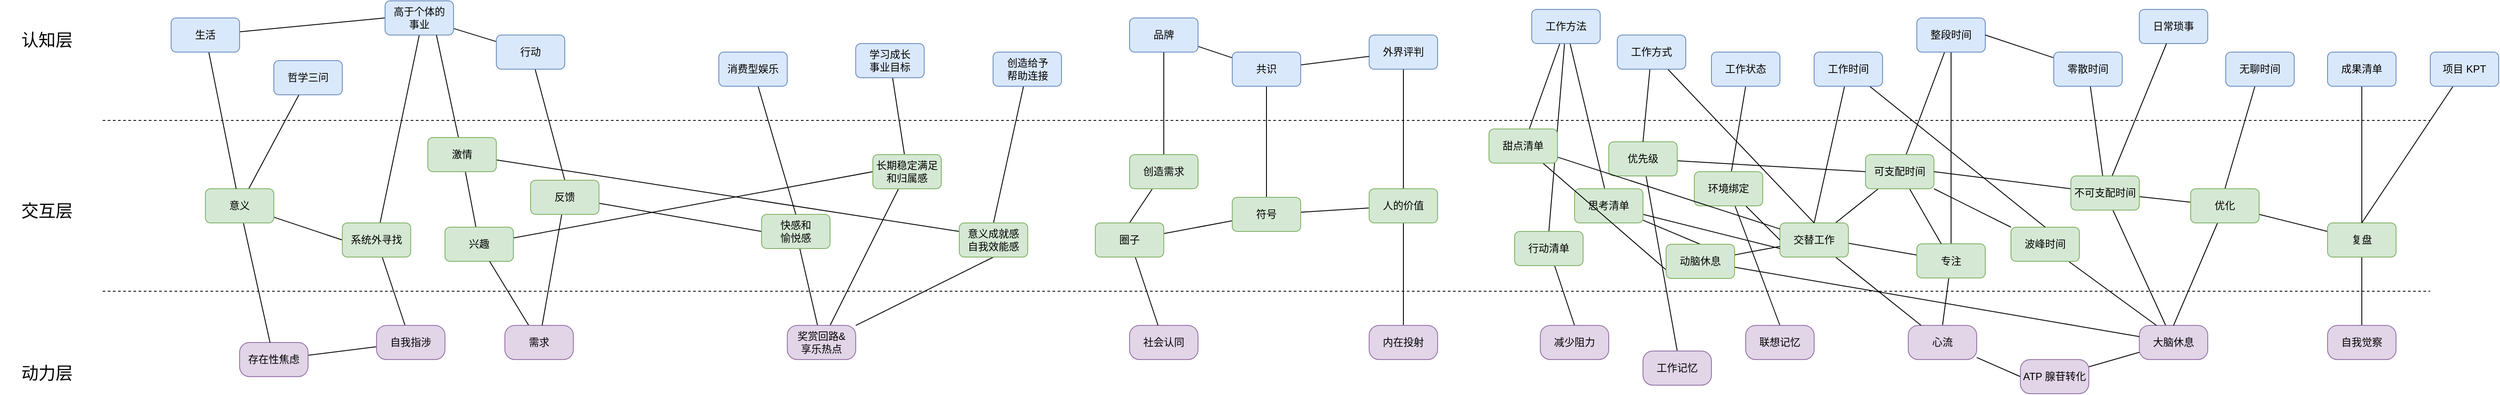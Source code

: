 <mxfile version="24.6.4" type="github">
  <diagram name="第 1 页" id="4-y-vIeG8P-sDKISA_m4">
    <mxGraphModel dx="1323" dy="843" grid="1" gridSize="10" guides="1" tooltips="1" connect="1" arrows="1" fold="1" page="1" pageScale="1" pageWidth="827" pageHeight="1169" math="0" shadow="0">
      <root>
        <mxCell id="0" />
        <mxCell id="1" parent="0" />
        <mxCell id="l1id5_d6CqMrEGTcTIfL-1" value="" style="endArrow=none;dashed=1;html=1;rounded=0;" edge="1" parent="1">
          <mxGeometry width="50" height="50" relative="1" as="geometry">
            <mxPoint x="160" y="440" as="sourcePoint" />
            <mxPoint x="2880" y="440" as="targetPoint" />
          </mxGeometry>
        </mxCell>
        <mxCell id="l1id5_d6CqMrEGTcTIfL-2" value="" style="endArrow=none;dashed=1;html=1;rounded=0;" edge="1" parent="1">
          <mxGeometry width="50" height="50" relative="1" as="geometry">
            <mxPoint x="160" y="640" as="sourcePoint" />
            <mxPoint x="2880" y="640" as="targetPoint" />
          </mxGeometry>
        </mxCell>
        <mxCell id="l1id5_d6CqMrEGTcTIfL-3" value="认知层" style="text;html=1;strokeColor=none;fillColor=none;align=center;verticalAlign=middle;whiteSpace=wrap;rounded=0;fontSize=20;" vertex="1" parent="1">
          <mxGeometry x="40" y="330" width="110" height="30" as="geometry" />
        </mxCell>
        <mxCell id="l1id5_d6CqMrEGTcTIfL-4" value="交互层" style="text;html=1;strokeColor=none;fillColor=none;align=center;verticalAlign=middle;whiteSpace=wrap;rounded=0;fontSize=20;" vertex="1" parent="1">
          <mxGeometry x="40" y="530" width="110" height="30" as="geometry" />
        </mxCell>
        <mxCell id="l1id5_d6CqMrEGTcTIfL-5" value="动力层" style="text;html=1;strokeColor=none;fillColor=none;align=center;verticalAlign=middle;whiteSpace=wrap;rounded=0;fontSize=20;" vertex="1" parent="1">
          <mxGeometry x="40" y="720" width="110" height="30" as="geometry" />
        </mxCell>
        <mxCell id="l1id5_d6CqMrEGTcTIfL-76" style="edgeStyle=none;shape=connector;rounded=0;orthogonalLoop=1;jettySize=auto;html=1;strokeColor=default;align=center;verticalAlign=middle;fontFamily=Helvetica;fontSize=11;fontColor=default;labelBackgroundColor=default;endArrow=none;endFill=0;" edge="1" parent="1" source="l1id5_d6CqMrEGTcTIfL-40" target="l1id5_d6CqMrEGTcTIfL-75">
          <mxGeometry relative="1" as="geometry" />
        </mxCell>
        <mxCell id="l1id5_d6CqMrEGTcTIfL-40" value="存在性焦虑" style="rounded=1;whiteSpace=wrap;html=1;fillColor=#e1d5e7;strokeColor=#9673a6;arcSize=29;" vertex="1" parent="1">
          <mxGeometry x="320" y="700" width="80" height="40" as="geometry" />
        </mxCell>
        <mxCell id="l1id5_d6CqMrEGTcTIfL-70" style="rounded=0;orthogonalLoop=1;jettySize=auto;html=1;endArrow=none;endFill=0;" edge="1" parent="1" source="l1id5_d6CqMrEGTcTIfL-43" target="l1id5_d6CqMrEGTcTIfL-40">
          <mxGeometry relative="1" as="geometry" />
        </mxCell>
        <mxCell id="l1id5_d6CqMrEGTcTIfL-71" style="edgeStyle=none;shape=connector;rounded=0;orthogonalLoop=1;jettySize=auto;html=1;strokeColor=default;align=center;verticalAlign=middle;fontFamily=Helvetica;fontSize=11;fontColor=default;labelBackgroundColor=default;endArrow=none;endFill=0;" edge="1" parent="1" source="l1id5_d6CqMrEGTcTIfL-43" target="l1id5_d6CqMrEGTcTIfL-69">
          <mxGeometry relative="1" as="geometry" />
        </mxCell>
        <mxCell id="l1id5_d6CqMrEGTcTIfL-77" style="edgeStyle=none;shape=connector;rounded=0;orthogonalLoop=1;jettySize=auto;html=1;entryX=0;entryY=0.5;entryDx=0;entryDy=0;strokeColor=default;align=center;verticalAlign=middle;fontFamily=Helvetica;fontSize=11;fontColor=default;labelBackgroundColor=default;endArrow=none;endFill=0;" edge="1" parent="1" source="l1id5_d6CqMrEGTcTIfL-43" target="l1id5_d6CqMrEGTcTIfL-46">
          <mxGeometry relative="1" as="geometry" />
        </mxCell>
        <mxCell id="l1id5_d6CqMrEGTcTIfL-43" value="意义" style="rounded=1;whiteSpace=wrap;html=1;fillColor=#d5e8d4;strokeColor=#82b366;" vertex="1" parent="1">
          <mxGeometry x="280" y="520" width="80" height="40" as="geometry" />
        </mxCell>
        <mxCell id="l1id5_d6CqMrEGTcTIfL-79" style="edgeStyle=none;shape=connector;rounded=0;orthogonalLoop=1;jettySize=auto;html=1;entryX=0.5;entryY=1;entryDx=0;entryDy=0;strokeColor=default;align=center;verticalAlign=middle;fontFamily=Helvetica;fontSize=11;fontColor=default;labelBackgroundColor=default;endArrow=none;endFill=0;" edge="1" parent="1" source="l1id5_d6CqMrEGTcTIfL-46" target="l1id5_d6CqMrEGTcTIfL-78">
          <mxGeometry relative="1" as="geometry" />
        </mxCell>
        <mxCell id="l1id5_d6CqMrEGTcTIfL-81" style="edgeStyle=none;shape=connector;rounded=0;orthogonalLoop=1;jettySize=auto;html=1;strokeColor=default;align=center;verticalAlign=middle;fontFamily=Helvetica;fontSize=11;fontColor=default;labelBackgroundColor=default;endArrow=none;endFill=0;" edge="1" parent="1" source="l1id5_d6CqMrEGTcTIfL-46" target="l1id5_d6CqMrEGTcTIfL-75">
          <mxGeometry relative="1" as="geometry" />
        </mxCell>
        <mxCell id="l1id5_d6CqMrEGTcTIfL-46" value="系统外寻找" style="rounded=1;whiteSpace=wrap;html=1;fillColor=#d5e8d4;strokeColor=#82b366;" vertex="1" parent="1">
          <mxGeometry x="440" y="560" width="80" height="40" as="geometry" />
        </mxCell>
        <mxCell id="l1id5_d6CqMrEGTcTIfL-69" value="哲学三问" style="rounded=1;whiteSpace=wrap;html=1;fillColor=#dae8fc;strokeColor=#6c8ebf;" vertex="1" parent="1">
          <mxGeometry x="360" y="370" width="80" height="40" as="geometry" />
        </mxCell>
        <mxCell id="l1id5_d6CqMrEGTcTIfL-74" style="edgeStyle=none;shape=connector;rounded=0;orthogonalLoop=1;jettySize=auto;html=1;strokeColor=default;align=center;verticalAlign=middle;fontFamily=Helvetica;fontSize=11;fontColor=default;labelBackgroundColor=default;endArrow=none;endFill=0;" edge="1" parent="1" source="l1id5_d6CqMrEGTcTIfL-73" target="l1id5_d6CqMrEGTcTIfL-43">
          <mxGeometry relative="1" as="geometry" />
        </mxCell>
        <mxCell id="l1id5_d6CqMrEGTcTIfL-80" style="edgeStyle=none;shape=connector;rounded=0;orthogonalLoop=1;jettySize=auto;html=1;entryX=0;entryY=0.5;entryDx=0;entryDy=0;strokeColor=default;align=center;verticalAlign=middle;fontFamily=Helvetica;fontSize=11;fontColor=default;labelBackgroundColor=default;endArrow=none;endFill=0;" edge="1" parent="1" source="l1id5_d6CqMrEGTcTIfL-73" target="l1id5_d6CqMrEGTcTIfL-78">
          <mxGeometry relative="1" as="geometry" />
        </mxCell>
        <mxCell id="l1id5_d6CqMrEGTcTIfL-73" value="生活" style="rounded=1;whiteSpace=wrap;html=1;fillColor=#dae8fc;strokeColor=#6c8ebf;" vertex="1" parent="1">
          <mxGeometry x="240" y="320" width="80" height="40" as="geometry" />
        </mxCell>
        <mxCell id="l1id5_d6CqMrEGTcTIfL-75" value="自我指涉" style="rounded=1;whiteSpace=wrap;html=1;fillColor=#e1d5e7;strokeColor=#9673a6;arcSize=29;" vertex="1" parent="1">
          <mxGeometry x="480" y="680" width="80" height="40" as="geometry" />
        </mxCell>
        <mxCell id="l1id5_d6CqMrEGTcTIfL-83" style="edgeStyle=none;shape=connector;rounded=0;orthogonalLoop=1;jettySize=auto;html=1;strokeColor=default;align=center;verticalAlign=middle;fontFamily=Helvetica;fontSize=11;fontColor=default;labelBackgroundColor=default;endArrow=none;endFill=0;" edge="1" parent="1" source="l1id5_d6CqMrEGTcTIfL-78" target="l1id5_d6CqMrEGTcTIfL-82">
          <mxGeometry relative="1" as="geometry" />
        </mxCell>
        <mxCell id="l1id5_d6CqMrEGTcTIfL-78" value="高于个体的&lt;br&gt;事业" style="rounded=1;whiteSpace=wrap;html=1;fillColor=#dae8fc;strokeColor=#6c8ebf;" vertex="1" parent="1">
          <mxGeometry x="490" y="300" width="80" height="40" as="geometry" />
        </mxCell>
        <mxCell id="l1id5_d6CqMrEGTcTIfL-96" style="edgeStyle=none;shape=connector;rounded=0;orthogonalLoop=1;jettySize=auto;html=1;entryX=0.5;entryY=0;entryDx=0;entryDy=0;strokeColor=default;align=center;verticalAlign=middle;fontFamily=Helvetica;fontSize=11;fontColor=default;labelBackgroundColor=default;endArrow=none;endFill=0;" edge="1" parent="1" source="l1id5_d6CqMrEGTcTIfL-82" target="l1id5_d6CqMrEGTcTIfL-94">
          <mxGeometry relative="1" as="geometry" />
        </mxCell>
        <mxCell id="l1id5_d6CqMrEGTcTIfL-82" value="行动" style="rounded=1;whiteSpace=wrap;html=1;fillColor=#dae8fc;strokeColor=#6c8ebf;" vertex="1" parent="1">
          <mxGeometry x="620" y="340" width="80" height="40" as="geometry" />
        </mxCell>
        <mxCell id="l1id5_d6CqMrEGTcTIfL-92" style="edgeStyle=none;shape=connector;rounded=0;orthogonalLoop=1;jettySize=auto;html=1;strokeColor=default;align=center;verticalAlign=middle;fontFamily=Helvetica;fontSize=11;fontColor=default;labelBackgroundColor=default;endArrow=none;endFill=0;" edge="1" parent="1" source="l1id5_d6CqMrEGTcTIfL-86" target="l1id5_d6CqMrEGTcTIfL-91">
          <mxGeometry relative="1" as="geometry" />
        </mxCell>
        <mxCell id="l1id5_d6CqMrEGTcTIfL-115" style="edgeStyle=none;shape=connector;rounded=0;orthogonalLoop=1;jettySize=auto;html=1;entryX=0;entryY=0.5;entryDx=0;entryDy=0;strokeColor=default;align=center;verticalAlign=middle;fontFamily=Helvetica;fontSize=11;fontColor=default;labelBackgroundColor=default;endArrow=none;endFill=0;" edge="1" parent="1" source="l1id5_d6CqMrEGTcTIfL-86" target="l1id5_d6CqMrEGTcTIfL-104">
          <mxGeometry relative="1" as="geometry" />
        </mxCell>
        <mxCell id="l1id5_d6CqMrEGTcTIfL-86" value="兴趣" style="rounded=1;whiteSpace=wrap;html=1;fillColor=#d5e8d4;strokeColor=#82b366;" vertex="1" parent="1">
          <mxGeometry x="560" y="565" width="80" height="40" as="geometry" />
        </mxCell>
        <mxCell id="l1id5_d6CqMrEGTcTIfL-89" style="edgeStyle=none;shape=connector;rounded=0;orthogonalLoop=1;jettySize=auto;html=1;strokeColor=default;align=center;verticalAlign=middle;fontFamily=Helvetica;fontSize=11;fontColor=default;labelBackgroundColor=default;endArrow=none;endFill=0;" edge="1" parent="1" source="l1id5_d6CqMrEGTcTIfL-87" target="l1id5_d6CqMrEGTcTIfL-86">
          <mxGeometry relative="1" as="geometry" />
        </mxCell>
        <mxCell id="l1id5_d6CqMrEGTcTIfL-87" value="需求" style="rounded=1;whiteSpace=wrap;html=1;fillColor=#e1d5e7;strokeColor=#9673a6;arcSize=29;" vertex="1" parent="1">
          <mxGeometry x="630" y="680" width="80" height="40" as="geometry" />
        </mxCell>
        <mxCell id="l1id5_d6CqMrEGTcTIfL-93" style="edgeStyle=none;shape=connector;rounded=0;orthogonalLoop=1;jettySize=auto;html=1;entryX=0.75;entryY=1;entryDx=0;entryDy=0;strokeColor=default;align=center;verticalAlign=middle;fontFamily=Helvetica;fontSize=11;fontColor=default;labelBackgroundColor=default;endArrow=none;endFill=0;" edge="1" parent="1" source="l1id5_d6CqMrEGTcTIfL-91" target="l1id5_d6CqMrEGTcTIfL-78">
          <mxGeometry relative="1" as="geometry" />
        </mxCell>
        <mxCell id="l1id5_d6CqMrEGTcTIfL-116" style="edgeStyle=none;shape=connector;rounded=0;orthogonalLoop=1;jettySize=auto;html=1;entryX=0;entryY=0.25;entryDx=0;entryDy=0;strokeColor=default;align=center;verticalAlign=middle;fontFamily=Helvetica;fontSize=11;fontColor=default;labelBackgroundColor=default;endArrow=none;endFill=0;" edge="1" parent="1" source="l1id5_d6CqMrEGTcTIfL-91" target="l1id5_d6CqMrEGTcTIfL-109">
          <mxGeometry relative="1" as="geometry" />
        </mxCell>
        <mxCell id="l1id5_d6CqMrEGTcTIfL-91" value="激情" style="rounded=1;whiteSpace=wrap;html=1;fillColor=#d5e8d4;strokeColor=#82b366;" vertex="1" parent="1">
          <mxGeometry x="540" y="460" width="80" height="40" as="geometry" />
        </mxCell>
        <mxCell id="l1id5_d6CqMrEGTcTIfL-97" style="edgeStyle=none;shape=connector;rounded=0;orthogonalLoop=1;jettySize=auto;html=1;strokeColor=default;align=center;verticalAlign=middle;fontFamily=Helvetica;fontSize=11;fontColor=default;labelBackgroundColor=default;endArrow=none;endFill=0;" edge="1" parent="1" source="l1id5_d6CqMrEGTcTIfL-94" target="l1id5_d6CqMrEGTcTIfL-87">
          <mxGeometry relative="1" as="geometry" />
        </mxCell>
        <mxCell id="l1id5_d6CqMrEGTcTIfL-114" style="edgeStyle=none;shape=connector;rounded=0;orthogonalLoop=1;jettySize=auto;html=1;entryX=0;entryY=0.5;entryDx=0;entryDy=0;strokeColor=default;align=center;verticalAlign=middle;fontFamily=Helvetica;fontSize=11;fontColor=default;labelBackgroundColor=default;endArrow=none;endFill=0;" edge="1" parent="1" source="l1id5_d6CqMrEGTcTIfL-94" target="l1id5_d6CqMrEGTcTIfL-98">
          <mxGeometry relative="1" as="geometry" />
        </mxCell>
        <mxCell id="l1id5_d6CqMrEGTcTIfL-94" value="反馈" style="rounded=1;whiteSpace=wrap;html=1;fillColor=#d5e8d4;strokeColor=#82b366;" vertex="1" parent="1">
          <mxGeometry x="660" y="510" width="80" height="40" as="geometry" />
        </mxCell>
        <mxCell id="l1id5_d6CqMrEGTcTIfL-102" style="edgeStyle=none;shape=connector;rounded=0;orthogonalLoop=1;jettySize=auto;html=1;strokeColor=default;align=center;verticalAlign=middle;fontFamily=Helvetica;fontSize=11;fontColor=default;labelBackgroundColor=default;endArrow=none;endFill=0;" edge="1" parent="1" source="l1id5_d6CqMrEGTcTIfL-98" target="l1id5_d6CqMrEGTcTIfL-99">
          <mxGeometry relative="1" as="geometry" />
        </mxCell>
        <mxCell id="l1id5_d6CqMrEGTcTIfL-98" value="快感和&lt;br&gt;愉悦感" style="rounded=1;whiteSpace=wrap;html=1;fillColor=#d5e8d4;strokeColor=#82b366;" vertex="1" parent="1">
          <mxGeometry x="930" y="550" width="80" height="40" as="geometry" />
        </mxCell>
        <mxCell id="l1id5_d6CqMrEGTcTIfL-106" style="edgeStyle=none;shape=connector;rounded=0;orthogonalLoop=1;jettySize=auto;html=1;strokeColor=default;align=center;verticalAlign=middle;fontFamily=Helvetica;fontSize=11;fontColor=default;labelBackgroundColor=default;endArrow=none;endFill=0;" edge="1" parent="1" source="l1id5_d6CqMrEGTcTIfL-99" target="l1id5_d6CqMrEGTcTIfL-104">
          <mxGeometry relative="1" as="geometry" />
        </mxCell>
        <mxCell id="l1id5_d6CqMrEGTcTIfL-111" style="edgeStyle=none;shape=connector;rounded=0;orthogonalLoop=1;jettySize=auto;html=1;entryX=0.5;entryY=1;entryDx=0;entryDy=0;strokeColor=default;align=center;verticalAlign=middle;fontFamily=Helvetica;fontSize=11;fontColor=default;labelBackgroundColor=default;endArrow=none;endFill=0;" edge="1" parent="1" source="l1id5_d6CqMrEGTcTIfL-99" target="l1id5_d6CqMrEGTcTIfL-109">
          <mxGeometry relative="1" as="geometry" />
        </mxCell>
        <mxCell id="l1id5_d6CqMrEGTcTIfL-99" value="奖赏回路&amp;amp;&lt;br&gt;享乐热点" style="rounded=1;whiteSpace=wrap;html=1;fillColor=#e1d5e7;strokeColor=#9673a6;arcSize=29;" vertex="1" parent="1">
          <mxGeometry x="960" y="680" width="80" height="40" as="geometry" />
        </mxCell>
        <mxCell id="l1id5_d6CqMrEGTcTIfL-101" style="edgeStyle=none;shape=connector;rounded=0;orthogonalLoop=1;jettySize=auto;html=1;entryX=0.5;entryY=0;entryDx=0;entryDy=0;strokeColor=default;align=center;verticalAlign=middle;fontFamily=Helvetica;fontSize=11;fontColor=default;labelBackgroundColor=default;endArrow=none;endFill=0;" edge="1" parent="1" source="l1id5_d6CqMrEGTcTIfL-100" target="l1id5_d6CqMrEGTcTIfL-98">
          <mxGeometry relative="1" as="geometry" />
        </mxCell>
        <mxCell id="l1id5_d6CqMrEGTcTIfL-100" value="消费型娱乐" style="rounded=1;whiteSpace=wrap;html=1;fillColor=#dae8fc;strokeColor=#6c8ebf;" vertex="1" parent="1">
          <mxGeometry x="880" y="360" width="80" height="40" as="geometry" />
        </mxCell>
        <mxCell id="l1id5_d6CqMrEGTcTIfL-105" style="edgeStyle=none;shape=connector;rounded=0;orthogonalLoop=1;jettySize=auto;html=1;strokeColor=default;align=center;verticalAlign=middle;fontFamily=Helvetica;fontSize=11;fontColor=default;labelBackgroundColor=default;endArrow=none;endFill=0;" edge="1" parent="1" source="l1id5_d6CqMrEGTcTIfL-103" target="l1id5_d6CqMrEGTcTIfL-104">
          <mxGeometry relative="1" as="geometry" />
        </mxCell>
        <mxCell id="l1id5_d6CqMrEGTcTIfL-103" value="学习成长&lt;br&gt;事业目标" style="rounded=1;whiteSpace=wrap;html=1;fillColor=#dae8fc;strokeColor=#6c8ebf;" vertex="1" parent="1">
          <mxGeometry x="1040" y="350" width="80" height="40" as="geometry" />
        </mxCell>
        <mxCell id="l1id5_d6CqMrEGTcTIfL-104" value="长期稳定满足和归属感" style="rounded=1;whiteSpace=wrap;html=1;fillColor=#d5e8d4;strokeColor=#82b366;" vertex="1" parent="1">
          <mxGeometry x="1060" y="480" width="80" height="40" as="geometry" />
        </mxCell>
        <mxCell id="l1id5_d6CqMrEGTcTIfL-110" style="edgeStyle=none;shape=connector;rounded=0;orthogonalLoop=1;jettySize=auto;html=1;entryX=0.5;entryY=0;entryDx=0;entryDy=0;strokeColor=default;align=center;verticalAlign=middle;fontFamily=Helvetica;fontSize=11;fontColor=default;labelBackgroundColor=default;endArrow=none;endFill=0;" edge="1" parent="1" source="l1id5_d6CqMrEGTcTIfL-107" target="l1id5_d6CqMrEGTcTIfL-109">
          <mxGeometry relative="1" as="geometry" />
        </mxCell>
        <mxCell id="l1id5_d6CqMrEGTcTIfL-107" value="创造给予&lt;br&gt;帮助连接" style="rounded=1;whiteSpace=wrap;html=1;fillColor=#dae8fc;strokeColor=#6c8ebf;" vertex="1" parent="1">
          <mxGeometry x="1200.5" y="360" width="80" height="40" as="geometry" />
        </mxCell>
        <mxCell id="l1id5_d6CqMrEGTcTIfL-120" style="edgeStyle=none;shape=connector;rounded=0;orthogonalLoop=1;jettySize=auto;html=1;strokeColor=default;align=center;verticalAlign=middle;fontFamily=Helvetica;fontSize=11;fontColor=default;labelBackgroundColor=default;endArrow=none;endFill=0;" edge="1" parent="1" source="l1id5_d6CqMrEGTcTIfL-108" target="l1id5_d6CqMrEGTcTIfL-119">
          <mxGeometry relative="1" as="geometry" />
        </mxCell>
        <mxCell id="l1id5_d6CqMrEGTcTIfL-128" style="edgeStyle=none;shape=connector;rounded=0;orthogonalLoop=1;jettySize=auto;html=1;strokeColor=default;align=center;verticalAlign=middle;fontFamily=Helvetica;fontSize=11;fontColor=default;labelBackgroundColor=default;endArrow=none;endFill=0;" edge="1" parent="1" source="l1id5_d6CqMrEGTcTIfL-108" target="l1id5_d6CqMrEGTcTIfL-118">
          <mxGeometry relative="1" as="geometry" />
        </mxCell>
        <mxCell id="l1id5_d6CqMrEGTcTIfL-108" value="品牌" style="rounded=1;whiteSpace=wrap;html=1;fillColor=#dae8fc;strokeColor=#6c8ebf;" vertex="1" parent="1">
          <mxGeometry x="1360" y="320" width="80" height="40" as="geometry" />
        </mxCell>
        <mxCell id="l1id5_d6CqMrEGTcTIfL-109" value="意义成就感&lt;br&gt;自我效能感" style="rounded=1;whiteSpace=wrap;html=1;fillColor=#d5e8d4;strokeColor=#82b366;" vertex="1" parent="1">
          <mxGeometry x="1161" y="560" width="80" height="40" as="geometry" />
        </mxCell>
        <mxCell id="l1id5_d6CqMrEGTcTIfL-132" style="edgeStyle=none;shape=connector;rounded=0;orthogonalLoop=1;jettySize=auto;html=1;strokeColor=default;align=center;verticalAlign=middle;fontFamily=Helvetica;fontSize=11;fontColor=default;labelBackgroundColor=default;endArrow=none;endFill=0;" edge="1" parent="1" source="l1id5_d6CqMrEGTcTIfL-117" target="l1id5_d6CqMrEGTcTIfL-130">
          <mxGeometry relative="1" as="geometry" />
        </mxCell>
        <mxCell id="l1id5_d6CqMrEGTcTIfL-117" value="外界评判" style="rounded=1;whiteSpace=wrap;html=1;fillColor=#dae8fc;strokeColor=#6c8ebf;" vertex="1" parent="1">
          <mxGeometry x="1640" y="340" width="80" height="40" as="geometry" />
        </mxCell>
        <mxCell id="l1id5_d6CqMrEGTcTIfL-129" style="edgeStyle=none;shape=connector;rounded=0;orthogonalLoop=1;jettySize=auto;html=1;strokeColor=default;align=center;verticalAlign=middle;fontFamily=Helvetica;fontSize=11;fontColor=default;labelBackgroundColor=default;endArrow=none;endFill=0;" edge="1" parent="1" source="l1id5_d6CqMrEGTcTIfL-118" target="l1id5_d6CqMrEGTcTIfL-125">
          <mxGeometry relative="1" as="geometry" />
        </mxCell>
        <mxCell id="l1id5_d6CqMrEGTcTIfL-133" style="edgeStyle=none;shape=connector;rounded=0;orthogonalLoop=1;jettySize=auto;html=1;strokeColor=default;align=center;verticalAlign=middle;fontFamily=Helvetica;fontSize=11;fontColor=default;labelBackgroundColor=default;endArrow=none;endFill=0;" edge="1" parent="1" source="l1id5_d6CqMrEGTcTIfL-118" target="l1id5_d6CqMrEGTcTIfL-117">
          <mxGeometry relative="1" as="geometry" />
        </mxCell>
        <mxCell id="l1id5_d6CqMrEGTcTIfL-118" value="共识" style="rounded=1;whiteSpace=wrap;html=1;fillColor=#dae8fc;strokeColor=#6c8ebf;" vertex="1" parent="1">
          <mxGeometry x="1480" y="360" width="80" height="40" as="geometry" />
        </mxCell>
        <mxCell id="l1id5_d6CqMrEGTcTIfL-123" style="edgeStyle=none;shape=connector;rounded=0;orthogonalLoop=1;jettySize=auto;html=1;entryX=0.5;entryY=0;entryDx=0;entryDy=0;strokeColor=default;align=center;verticalAlign=middle;fontFamily=Helvetica;fontSize=11;fontColor=default;labelBackgroundColor=default;endArrow=none;endFill=0;" edge="1" parent="1" source="l1id5_d6CqMrEGTcTIfL-119" target="l1id5_d6CqMrEGTcTIfL-122">
          <mxGeometry relative="1" as="geometry" />
        </mxCell>
        <mxCell id="l1id5_d6CqMrEGTcTIfL-119" value="创造需求" style="rounded=1;whiteSpace=wrap;html=1;fillColor=#d5e8d4;strokeColor=#82b366;" vertex="1" parent="1">
          <mxGeometry x="1360" y="480" width="80" height="40" as="geometry" />
        </mxCell>
        <mxCell id="l1id5_d6CqMrEGTcTIfL-121" value="社会认同" style="rounded=1;whiteSpace=wrap;html=1;fillColor=#e1d5e7;strokeColor=#9673a6;arcSize=29;" vertex="1" parent="1">
          <mxGeometry x="1360" y="680" width="80" height="40" as="geometry" />
        </mxCell>
        <mxCell id="l1id5_d6CqMrEGTcTIfL-124" style="edgeStyle=none;shape=connector;rounded=0;orthogonalLoop=1;jettySize=auto;html=1;strokeColor=default;align=center;verticalAlign=middle;fontFamily=Helvetica;fontSize=11;fontColor=default;labelBackgroundColor=default;endArrow=none;endFill=0;" edge="1" parent="1" source="l1id5_d6CqMrEGTcTIfL-122" target="l1id5_d6CqMrEGTcTIfL-121">
          <mxGeometry relative="1" as="geometry" />
        </mxCell>
        <mxCell id="l1id5_d6CqMrEGTcTIfL-126" style="edgeStyle=none;shape=connector;rounded=0;orthogonalLoop=1;jettySize=auto;html=1;strokeColor=default;align=center;verticalAlign=middle;fontFamily=Helvetica;fontSize=11;fontColor=default;labelBackgroundColor=default;endArrow=none;endFill=0;" edge="1" parent="1" source="l1id5_d6CqMrEGTcTIfL-122" target="l1id5_d6CqMrEGTcTIfL-125">
          <mxGeometry relative="1" as="geometry" />
        </mxCell>
        <mxCell id="l1id5_d6CqMrEGTcTIfL-122" value="圈子" style="rounded=1;whiteSpace=wrap;html=1;fillColor=#d5e8d4;strokeColor=#82b366;" vertex="1" parent="1">
          <mxGeometry x="1320" y="560" width="80" height="40" as="geometry" />
        </mxCell>
        <mxCell id="l1id5_d6CqMrEGTcTIfL-131" style="edgeStyle=none;shape=connector;rounded=0;orthogonalLoop=1;jettySize=auto;html=1;strokeColor=default;align=center;verticalAlign=middle;fontFamily=Helvetica;fontSize=11;fontColor=default;labelBackgroundColor=default;endArrow=none;endFill=0;" edge="1" parent="1" source="l1id5_d6CqMrEGTcTIfL-125" target="l1id5_d6CqMrEGTcTIfL-130">
          <mxGeometry relative="1" as="geometry" />
        </mxCell>
        <mxCell id="l1id5_d6CqMrEGTcTIfL-125" value="符号" style="rounded=1;whiteSpace=wrap;html=1;fillColor=#d5e8d4;strokeColor=#82b366;" vertex="1" parent="1">
          <mxGeometry x="1480" y="530" width="80" height="40" as="geometry" />
        </mxCell>
        <mxCell id="l1id5_d6CqMrEGTcTIfL-135" style="edgeStyle=none;shape=connector;rounded=0;orthogonalLoop=1;jettySize=auto;html=1;strokeColor=default;align=center;verticalAlign=middle;fontFamily=Helvetica;fontSize=11;fontColor=default;labelBackgroundColor=default;endArrow=none;endFill=0;" edge="1" parent="1" source="l1id5_d6CqMrEGTcTIfL-130" target="l1id5_d6CqMrEGTcTIfL-134">
          <mxGeometry relative="1" as="geometry" />
        </mxCell>
        <mxCell id="l1id5_d6CqMrEGTcTIfL-130" value="人的价值" style="rounded=1;whiteSpace=wrap;html=1;fillColor=#d5e8d4;strokeColor=#82b366;" vertex="1" parent="1">
          <mxGeometry x="1640" y="520" width="80" height="40" as="geometry" />
        </mxCell>
        <mxCell id="l1id5_d6CqMrEGTcTIfL-134" value="内在投射" style="rounded=1;whiteSpace=wrap;html=1;fillColor=#e1d5e7;strokeColor=#9673a6;arcSize=29;" vertex="1" parent="1">
          <mxGeometry x="1640" y="680" width="80" height="40" as="geometry" />
        </mxCell>
        <mxCell id="l1id5_d6CqMrEGTcTIfL-139" style="edgeStyle=none;shape=connector;rounded=0;orthogonalLoop=1;jettySize=auto;html=1;strokeColor=default;align=center;verticalAlign=middle;fontFamily=Helvetica;fontSize=11;fontColor=default;labelBackgroundColor=default;endArrow=none;endFill=0;" edge="1" parent="1" source="l1id5_d6CqMrEGTcTIfL-136" target="l1id5_d6CqMrEGTcTIfL-138">
          <mxGeometry relative="1" as="geometry" />
        </mxCell>
        <mxCell id="l1id5_d6CqMrEGTcTIfL-148" style="edgeStyle=none;shape=connector;rounded=0;orthogonalLoop=1;jettySize=auto;html=1;strokeColor=default;align=center;verticalAlign=middle;fontFamily=Helvetica;fontSize=11;fontColor=default;labelBackgroundColor=default;endArrow=none;endFill=0;" edge="1" parent="1" source="l1id5_d6CqMrEGTcTIfL-136" target="l1id5_d6CqMrEGTcTIfL-146">
          <mxGeometry relative="1" as="geometry" />
        </mxCell>
        <mxCell id="l1id5_d6CqMrEGTcTIfL-136" value="整段时间" style="rounded=1;whiteSpace=wrap;html=1;fillColor=#dae8fc;strokeColor=#6c8ebf;" vertex="1" parent="1">
          <mxGeometry x="2280" y="320" width="80" height="40" as="geometry" />
        </mxCell>
        <mxCell id="l1id5_d6CqMrEGTcTIfL-145" style="edgeStyle=none;shape=connector;rounded=0;orthogonalLoop=1;jettySize=auto;html=1;entryX=1;entryY=0.5;entryDx=0;entryDy=0;strokeColor=default;align=center;verticalAlign=middle;fontFamily=Helvetica;fontSize=11;fontColor=default;labelBackgroundColor=default;endArrow=none;endFill=0;" edge="1" parent="1" source="l1id5_d6CqMrEGTcTIfL-137" target="l1id5_d6CqMrEGTcTIfL-136">
          <mxGeometry relative="1" as="geometry" />
        </mxCell>
        <mxCell id="l1id5_d6CqMrEGTcTIfL-151" style="edgeStyle=none;shape=connector;rounded=0;orthogonalLoop=1;jettySize=auto;html=1;strokeColor=default;align=center;verticalAlign=middle;fontFamily=Helvetica;fontSize=11;fontColor=default;labelBackgroundColor=default;endArrow=none;endFill=0;" edge="1" parent="1" source="l1id5_d6CqMrEGTcTIfL-137" target="l1id5_d6CqMrEGTcTIfL-150">
          <mxGeometry relative="1" as="geometry" />
        </mxCell>
        <mxCell id="l1id5_d6CqMrEGTcTIfL-137" value="零散时间" style="rounded=1;whiteSpace=wrap;html=1;fillColor=#dae8fc;strokeColor=#6c8ebf;" vertex="1" parent="1">
          <mxGeometry x="2440" y="360" width="80" height="40" as="geometry" />
        </mxCell>
        <mxCell id="l1id5_d6CqMrEGTcTIfL-143" style="edgeStyle=none;shape=connector;rounded=0;orthogonalLoop=1;jettySize=auto;html=1;entryX=0.5;entryY=0;entryDx=0;entryDy=0;strokeColor=default;align=center;verticalAlign=middle;fontFamily=Helvetica;fontSize=11;fontColor=default;labelBackgroundColor=default;endArrow=none;endFill=0;" edge="1" parent="1" source="l1id5_d6CqMrEGTcTIfL-138" target="l1id5_d6CqMrEGTcTIfL-140">
          <mxGeometry relative="1" as="geometry" />
        </mxCell>
        <mxCell id="l1id5_d6CqMrEGTcTIfL-162" style="edgeStyle=none;shape=connector;rounded=0;orthogonalLoop=1;jettySize=auto;html=1;entryX=0;entryY=0.25;entryDx=0;entryDy=0;strokeColor=default;align=center;verticalAlign=middle;fontFamily=Helvetica;fontSize=11;fontColor=default;labelBackgroundColor=default;endArrow=none;endFill=0;" edge="1" parent="1" source="l1id5_d6CqMrEGTcTIfL-138" target="l1id5_d6CqMrEGTcTIfL-160">
          <mxGeometry relative="1" as="geometry" />
        </mxCell>
        <mxCell id="l1id5_d6CqMrEGTcTIfL-138" value="专注" style="rounded=1;whiteSpace=wrap;html=1;fillColor=#d5e8d4;strokeColor=#82b366;" vertex="1" parent="1">
          <mxGeometry x="2280" y="584.5" width="80" height="40" as="geometry" />
        </mxCell>
        <mxCell id="l1id5_d6CqMrEGTcTIfL-183" style="edgeStyle=none;shape=connector;rounded=0;orthogonalLoop=1;jettySize=auto;html=1;entryX=0;entryY=0.5;entryDx=0;entryDy=0;strokeColor=default;align=center;verticalAlign=middle;fontFamily=Helvetica;fontSize=11;fontColor=default;labelBackgroundColor=default;endArrow=none;endFill=0;" edge="1" parent="1" source="l1id5_d6CqMrEGTcTIfL-140" target="l1id5_d6CqMrEGTcTIfL-181">
          <mxGeometry relative="1" as="geometry" />
        </mxCell>
        <mxCell id="l1id5_d6CqMrEGTcTIfL-140" value="心流" style="rounded=1;whiteSpace=wrap;html=1;fillColor=#e1d5e7;strokeColor=#9673a6;arcSize=29;" vertex="1" parent="1">
          <mxGeometry x="2270" y="680" width="80" height="40" as="geometry" />
        </mxCell>
        <mxCell id="l1id5_d6CqMrEGTcTIfL-144" value="日常琐事" style="rounded=1;whiteSpace=wrap;html=1;fillColor=#dae8fc;strokeColor=#6c8ebf;" vertex="1" parent="1">
          <mxGeometry x="2540" y="310" width="80" height="40" as="geometry" />
        </mxCell>
        <mxCell id="l1id5_d6CqMrEGTcTIfL-149" style="edgeStyle=none;shape=connector;rounded=0;orthogonalLoop=1;jettySize=auto;html=1;strokeColor=default;align=center;verticalAlign=middle;fontFamily=Helvetica;fontSize=11;fontColor=default;labelBackgroundColor=default;endArrow=none;endFill=0;" edge="1" parent="1" source="l1id5_d6CqMrEGTcTIfL-146" target="l1id5_d6CqMrEGTcTIfL-138">
          <mxGeometry relative="1" as="geometry" />
        </mxCell>
        <mxCell id="l1id5_d6CqMrEGTcTIfL-161" style="edgeStyle=none;shape=connector;rounded=0;orthogonalLoop=1;jettySize=auto;html=1;strokeColor=default;align=center;verticalAlign=middle;fontFamily=Helvetica;fontSize=11;fontColor=default;labelBackgroundColor=default;endArrow=none;endFill=0;" edge="1" parent="1" source="l1id5_d6CqMrEGTcTIfL-146" target="l1id5_d6CqMrEGTcTIfL-160">
          <mxGeometry relative="1" as="geometry" />
        </mxCell>
        <mxCell id="l1id5_d6CqMrEGTcTIfL-179" style="edgeStyle=none;shape=connector;rounded=0;orthogonalLoop=1;jettySize=auto;html=1;strokeColor=default;align=center;verticalAlign=middle;fontFamily=Helvetica;fontSize=11;fontColor=default;labelBackgroundColor=default;endArrow=none;endFill=0;" edge="1" parent="1" source="l1id5_d6CqMrEGTcTIfL-146" target="l1id5_d6CqMrEGTcTIfL-178">
          <mxGeometry relative="1" as="geometry" />
        </mxCell>
        <mxCell id="l1id5_d6CqMrEGTcTIfL-146" value="可支配时间" style="rounded=1;whiteSpace=wrap;html=1;fillColor=#d5e8d4;strokeColor=#82b366;" vertex="1" parent="1">
          <mxGeometry x="2220" y="480" width="80" height="40" as="geometry" />
        </mxCell>
        <mxCell id="l1id5_d6CqMrEGTcTIfL-153" style="edgeStyle=none;shape=connector;rounded=0;orthogonalLoop=1;jettySize=auto;html=1;strokeColor=default;align=center;verticalAlign=middle;fontFamily=Helvetica;fontSize=11;fontColor=default;labelBackgroundColor=default;endArrow=none;endFill=0;" edge="1" parent="1" source="l1id5_d6CqMrEGTcTIfL-150" target="l1id5_d6CqMrEGTcTIfL-152">
          <mxGeometry relative="1" as="geometry" />
        </mxCell>
        <mxCell id="l1id5_d6CqMrEGTcTIfL-154" style="edgeStyle=none;shape=connector;rounded=0;orthogonalLoop=1;jettySize=auto;html=1;strokeColor=default;align=center;verticalAlign=middle;fontFamily=Helvetica;fontSize=11;fontColor=default;labelBackgroundColor=default;endArrow=none;endFill=0;" edge="1" parent="1" source="l1id5_d6CqMrEGTcTIfL-150" target="l1id5_d6CqMrEGTcTIfL-144">
          <mxGeometry relative="1" as="geometry" />
        </mxCell>
        <mxCell id="l1id5_d6CqMrEGTcTIfL-158" style="edgeStyle=none;shape=connector;rounded=0;orthogonalLoop=1;jettySize=auto;html=1;strokeColor=default;align=center;verticalAlign=middle;fontFamily=Helvetica;fontSize=11;fontColor=default;labelBackgroundColor=default;endArrow=none;endFill=0;" edge="1" parent="1" source="l1id5_d6CqMrEGTcTIfL-150" target="l1id5_d6CqMrEGTcTIfL-156">
          <mxGeometry relative="1" as="geometry" />
        </mxCell>
        <mxCell id="l1id5_d6CqMrEGTcTIfL-172" style="edgeStyle=none;shape=connector;rounded=0;orthogonalLoop=1;jettySize=auto;html=1;entryX=1;entryY=0.5;entryDx=0;entryDy=0;strokeColor=default;align=center;verticalAlign=middle;fontFamily=Helvetica;fontSize=11;fontColor=default;labelBackgroundColor=default;endArrow=none;endFill=0;" edge="1" parent="1" source="l1id5_d6CqMrEGTcTIfL-150" target="l1id5_d6CqMrEGTcTIfL-146">
          <mxGeometry relative="1" as="geometry" />
        </mxCell>
        <mxCell id="l1id5_d6CqMrEGTcTIfL-150" value="不可支配时间" style="rounded=1;whiteSpace=wrap;html=1;fillColor=#d5e8d4;strokeColor=#82b366;" vertex="1" parent="1">
          <mxGeometry x="2460" y="505" width="80" height="40" as="geometry" />
        </mxCell>
        <mxCell id="l1id5_d6CqMrEGTcTIfL-152" value="大脑休息" style="rounded=1;whiteSpace=wrap;html=1;fillColor=#e1d5e7;strokeColor=#9673a6;arcSize=29;" vertex="1" parent="1">
          <mxGeometry x="2540" y="680" width="80" height="40" as="geometry" />
        </mxCell>
        <mxCell id="l1id5_d6CqMrEGTcTIfL-157" style="edgeStyle=none;shape=connector;rounded=0;orthogonalLoop=1;jettySize=auto;html=1;entryX=0.5;entryY=0;entryDx=0;entryDy=0;strokeColor=default;align=center;verticalAlign=middle;fontFamily=Helvetica;fontSize=11;fontColor=default;labelBackgroundColor=default;endArrow=none;endFill=0;" edge="1" parent="1" source="l1id5_d6CqMrEGTcTIfL-155" target="l1id5_d6CqMrEGTcTIfL-156">
          <mxGeometry relative="1" as="geometry" />
        </mxCell>
        <mxCell id="l1id5_d6CqMrEGTcTIfL-155" value="无聊时间" style="rounded=1;whiteSpace=wrap;html=1;fillColor=#dae8fc;strokeColor=#6c8ebf;" vertex="1" parent="1">
          <mxGeometry x="2641" y="360" width="80" height="40" as="geometry" />
        </mxCell>
        <mxCell id="l1id5_d6CqMrEGTcTIfL-159" style="edgeStyle=none;shape=connector;rounded=0;orthogonalLoop=1;jettySize=auto;html=1;entryX=0.5;entryY=0;entryDx=0;entryDy=0;strokeColor=default;align=center;verticalAlign=middle;fontFamily=Helvetica;fontSize=11;fontColor=default;labelBackgroundColor=default;endArrow=none;endFill=0;" edge="1" parent="1" source="l1id5_d6CqMrEGTcTIfL-156" target="l1id5_d6CqMrEGTcTIfL-152">
          <mxGeometry relative="1" as="geometry" />
        </mxCell>
        <mxCell id="l1id5_d6CqMrEGTcTIfL-165" style="edgeStyle=none;shape=connector;rounded=0;orthogonalLoop=1;jettySize=auto;html=1;strokeColor=default;align=center;verticalAlign=middle;fontFamily=Helvetica;fontSize=11;fontColor=default;labelBackgroundColor=default;endArrow=none;endFill=0;" edge="1" parent="1" source="l1id5_d6CqMrEGTcTIfL-156" target="l1id5_d6CqMrEGTcTIfL-163">
          <mxGeometry relative="1" as="geometry" />
        </mxCell>
        <mxCell id="l1id5_d6CqMrEGTcTIfL-156" value="优化" style="rounded=1;whiteSpace=wrap;html=1;fillColor=#d5e8d4;strokeColor=#82b366;" vertex="1" parent="1">
          <mxGeometry x="2600" y="520" width="80" height="40" as="geometry" />
        </mxCell>
        <mxCell id="l1id5_d6CqMrEGTcTIfL-177" style="edgeStyle=none;shape=connector;rounded=0;orthogonalLoop=1;jettySize=auto;html=1;strokeColor=default;align=center;verticalAlign=middle;fontFamily=Helvetica;fontSize=11;fontColor=default;labelBackgroundColor=default;endArrow=none;endFill=0;" edge="1" parent="1" source="l1id5_d6CqMrEGTcTIfL-160" target="l1id5_d6CqMrEGTcTIfL-140">
          <mxGeometry relative="1" as="geometry" />
        </mxCell>
        <mxCell id="l1id5_d6CqMrEGTcTIfL-160" value="交替工作" style="rounded=1;whiteSpace=wrap;html=1;fillColor=#d5e8d4;strokeColor=#82b366;" vertex="1" parent="1">
          <mxGeometry x="2120" y="560" width="80" height="40" as="geometry" />
        </mxCell>
        <mxCell id="l1id5_d6CqMrEGTcTIfL-166" style="edgeStyle=none;shape=connector;rounded=0;orthogonalLoop=1;jettySize=auto;html=1;entryX=0.5;entryY=1;entryDx=0;entryDy=0;strokeColor=default;align=center;verticalAlign=middle;fontFamily=Helvetica;fontSize=11;fontColor=default;labelBackgroundColor=default;endArrow=none;endFill=0;" edge="1" parent="1" source="l1id5_d6CqMrEGTcTIfL-163" target="l1id5_d6CqMrEGTcTIfL-164">
          <mxGeometry relative="1" as="geometry" />
        </mxCell>
        <mxCell id="l1id5_d6CqMrEGTcTIfL-169" style="edgeStyle=none;shape=connector;rounded=0;orthogonalLoop=1;jettySize=auto;html=1;strokeColor=default;align=center;verticalAlign=middle;fontFamily=Helvetica;fontSize=11;fontColor=default;labelBackgroundColor=default;endArrow=none;endFill=0;" edge="1" parent="1" source="l1id5_d6CqMrEGTcTIfL-163" target="l1id5_d6CqMrEGTcTIfL-168">
          <mxGeometry relative="1" as="geometry" />
        </mxCell>
        <mxCell id="l1id5_d6CqMrEGTcTIfL-163" value="复盘" style="rounded=1;whiteSpace=wrap;html=1;fillColor=#d5e8d4;strokeColor=#82b366;" vertex="1" parent="1">
          <mxGeometry x="2760" y="560" width="80" height="40" as="geometry" />
        </mxCell>
        <mxCell id="l1id5_d6CqMrEGTcTIfL-164" value="成果清单" style="rounded=1;whiteSpace=wrap;html=1;fillColor=#dae8fc;strokeColor=#6c8ebf;" vertex="1" parent="1">
          <mxGeometry x="2760" y="360" width="80" height="40" as="geometry" />
        </mxCell>
        <mxCell id="l1id5_d6CqMrEGTcTIfL-168" value="自我觉察" style="rounded=1;whiteSpace=wrap;html=1;fillColor=#e1d5e7;strokeColor=#9673a6;arcSize=29;" vertex="1" parent="1">
          <mxGeometry x="2760" y="680" width="80" height="40" as="geometry" />
        </mxCell>
        <mxCell id="l1id5_d6CqMrEGTcTIfL-171" style="edgeStyle=none;shape=connector;rounded=0;orthogonalLoop=1;jettySize=auto;html=1;entryX=0.5;entryY=0;entryDx=0;entryDy=0;strokeColor=default;align=center;verticalAlign=middle;fontFamily=Helvetica;fontSize=11;fontColor=default;labelBackgroundColor=default;endArrow=none;endFill=0;" edge="1" parent="1" source="l1id5_d6CqMrEGTcTIfL-170" target="l1id5_d6CqMrEGTcTIfL-163">
          <mxGeometry relative="1" as="geometry" />
        </mxCell>
        <mxCell id="l1id5_d6CqMrEGTcTIfL-170" value="项目 KPT" style="rounded=1;whiteSpace=wrap;html=1;fillColor=#dae8fc;strokeColor=#6c8ebf;" vertex="1" parent="1">
          <mxGeometry x="2880" y="360" width="80" height="40" as="geometry" />
        </mxCell>
        <mxCell id="l1id5_d6CqMrEGTcTIfL-175" style="edgeStyle=none;shape=connector;rounded=0;orthogonalLoop=1;jettySize=auto;html=1;entryX=0.5;entryY=0;entryDx=0;entryDy=0;strokeColor=default;align=center;verticalAlign=middle;fontFamily=Helvetica;fontSize=11;fontColor=default;labelBackgroundColor=default;endArrow=none;endFill=0;" edge="1" parent="1" source="l1id5_d6CqMrEGTcTIfL-173" target="l1id5_d6CqMrEGTcTIfL-174">
          <mxGeometry relative="1" as="geometry" />
        </mxCell>
        <mxCell id="l1id5_d6CqMrEGTcTIfL-176" style="edgeStyle=none;shape=connector;rounded=0;orthogonalLoop=1;jettySize=auto;html=1;entryX=0;entryY=0.5;entryDx=0;entryDy=0;strokeColor=default;align=center;verticalAlign=middle;fontFamily=Helvetica;fontSize=11;fontColor=default;labelBackgroundColor=default;endArrow=none;endFill=0;" edge="1" parent="1" source="l1id5_d6CqMrEGTcTIfL-173" target="l1id5_d6CqMrEGTcTIfL-146">
          <mxGeometry relative="1" as="geometry" />
        </mxCell>
        <mxCell id="l1id5_d6CqMrEGTcTIfL-173" value="优先级" style="rounded=1;whiteSpace=wrap;html=1;fillColor=#d5e8d4;strokeColor=#82b366;" vertex="1" parent="1">
          <mxGeometry x="1920" y="465" width="80" height="40" as="geometry" />
        </mxCell>
        <mxCell id="l1id5_d6CqMrEGTcTIfL-174" value="工作记忆" style="rounded=1;whiteSpace=wrap;html=1;fillColor=#e1d5e7;strokeColor=#9673a6;arcSize=29;" vertex="1" parent="1">
          <mxGeometry x="1960" y="710" width="80" height="40" as="geometry" />
        </mxCell>
        <mxCell id="l1id5_d6CqMrEGTcTIfL-180" style="edgeStyle=none;shape=connector;rounded=0;orthogonalLoop=1;jettySize=auto;html=1;entryX=0.25;entryY=0;entryDx=0;entryDy=0;strokeColor=default;align=center;verticalAlign=middle;fontFamily=Helvetica;fontSize=11;fontColor=default;labelBackgroundColor=default;endArrow=none;endFill=0;" edge="1" parent="1" source="l1id5_d6CqMrEGTcTIfL-178" target="l1id5_d6CqMrEGTcTIfL-152">
          <mxGeometry relative="1" as="geometry" />
        </mxCell>
        <mxCell id="l1id5_d6CqMrEGTcTIfL-178" value="波峰时间" style="rounded=1;whiteSpace=wrap;html=1;fillColor=#d5e8d4;strokeColor=#82b366;" vertex="1" parent="1">
          <mxGeometry x="2390" y="565" width="80" height="40" as="geometry" />
        </mxCell>
        <mxCell id="l1id5_d6CqMrEGTcTIfL-182" style="edgeStyle=none;shape=connector;rounded=0;orthogonalLoop=1;jettySize=auto;html=1;strokeColor=default;align=center;verticalAlign=middle;fontFamily=Helvetica;fontSize=11;fontColor=default;labelBackgroundColor=default;endArrow=none;endFill=0;" edge="1" parent="1" source="l1id5_d6CqMrEGTcTIfL-181" target="l1id5_d6CqMrEGTcTIfL-152">
          <mxGeometry relative="1" as="geometry" />
        </mxCell>
        <mxCell id="l1id5_d6CqMrEGTcTIfL-181" value="ATP 腺苷转化" style="rounded=1;whiteSpace=wrap;html=1;fillColor=#e1d5e7;strokeColor=#9673a6;arcSize=29;" vertex="1" parent="1">
          <mxGeometry x="2401" y="720" width="80" height="40" as="geometry" />
        </mxCell>
        <mxCell id="l1id5_d6CqMrEGTcTIfL-185" style="edgeStyle=none;shape=connector;rounded=0;orthogonalLoop=1;jettySize=auto;html=1;entryX=0;entryY=0.5;entryDx=0;entryDy=0;strokeColor=default;align=center;verticalAlign=middle;fontFamily=Helvetica;fontSize=11;fontColor=default;labelBackgroundColor=default;endArrow=none;endFill=0;" edge="1" parent="1" source="l1id5_d6CqMrEGTcTIfL-184" target="l1id5_d6CqMrEGTcTIfL-160">
          <mxGeometry relative="1" as="geometry" />
        </mxCell>
        <mxCell id="l1id5_d6CqMrEGTcTIfL-187" style="edgeStyle=none;shape=connector;rounded=0;orthogonalLoop=1;jettySize=auto;html=1;entryX=0.5;entryY=0;entryDx=0;entryDy=0;strokeColor=default;align=center;verticalAlign=middle;fontFamily=Helvetica;fontSize=11;fontColor=default;labelBackgroundColor=default;endArrow=none;endFill=0;" edge="1" parent="1" source="l1id5_d6CqMrEGTcTIfL-184" target="l1id5_d6CqMrEGTcTIfL-186">
          <mxGeometry relative="1" as="geometry" />
        </mxCell>
        <mxCell id="l1id5_d6CqMrEGTcTIfL-189" style="edgeStyle=none;shape=connector;rounded=0;orthogonalLoop=1;jettySize=auto;html=1;entryX=0.5;entryY=1;entryDx=0;entryDy=0;strokeColor=default;align=center;verticalAlign=middle;fontFamily=Helvetica;fontSize=11;fontColor=default;labelBackgroundColor=default;endArrow=none;endFill=0;" edge="1" parent="1" source="l1id5_d6CqMrEGTcTIfL-184" target="l1id5_d6CqMrEGTcTIfL-188">
          <mxGeometry relative="1" as="geometry" />
        </mxCell>
        <mxCell id="l1id5_d6CqMrEGTcTIfL-184" value="环境绑定" style="rounded=1;whiteSpace=wrap;html=1;fillColor=#d5e8d4;strokeColor=#82b366;" vertex="1" parent="1">
          <mxGeometry x="2020" y="500" width="80" height="40" as="geometry" />
        </mxCell>
        <mxCell id="l1id5_d6CqMrEGTcTIfL-186" value="联想记忆" style="rounded=1;whiteSpace=wrap;html=1;fillColor=#e1d5e7;strokeColor=#9673a6;arcSize=29;" vertex="1" parent="1">
          <mxGeometry x="2080" y="680" width="80" height="40" as="geometry" />
        </mxCell>
        <mxCell id="l1id5_d6CqMrEGTcTIfL-188" value="工作状态" style="rounded=1;whiteSpace=wrap;html=1;fillColor=#dae8fc;strokeColor=#6c8ebf;" vertex="1" parent="1">
          <mxGeometry x="2040" y="360" width="80" height="40" as="geometry" />
        </mxCell>
        <mxCell id="l1id5_d6CqMrEGTcTIfL-191" style="edgeStyle=none;shape=connector;rounded=0;orthogonalLoop=1;jettySize=auto;html=1;entryX=0.5;entryY=0;entryDx=0;entryDy=0;strokeColor=default;align=center;verticalAlign=middle;fontFamily=Helvetica;fontSize=11;fontColor=default;labelBackgroundColor=default;endArrow=none;endFill=0;" edge="1" parent="1" source="l1id5_d6CqMrEGTcTIfL-192" target="l1id5_d6CqMrEGTcTIfL-160">
          <mxGeometry relative="1" as="geometry" />
        </mxCell>
        <mxCell id="l1id5_d6CqMrEGTcTIfL-194" style="edgeStyle=none;shape=connector;rounded=0;orthogonalLoop=1;jettySize=auto;html=1;entryX=0.5;entryY=0;entryDx=0;entryDy=0;strokeColor=default;align=center;verticalAlign=middle;fontFamily=Helvetica;fontSize=11;fontColor=default;labelBackgroundColor=default;endArrow=none;endFill=0;" edge="1" parent="1" source="l1id5_d6CqMrEGTcTIfL-190" target="l1id5_d6CqMrEGTcTIfL-178">
          <mxGeometry relative="1" as="geometry" />
        </mxCell>
        <mxCell id="l1id5_d6CqMrEGTcTIfL-195" style="edgeStyle=none;shape=connector;rounded=0;orthogonalLoop=1;jettySize=auto;html=1;entryX=0.5;entryY=0;entryDx=0;entryDy=0;strokeColor=default;align=center;verticalAlign=middle;fontFamily=Helvetica;fontSize=11;fontColor=default;labelBackgroundColor=default;endArrow=none;endFill=0;" edge="1" parent="1" source="l1id5_d6CqMrEGTcTIfL-190" target="l1id5_d6CqMrEGTcTIfL-160">
          <mxGeometry relative="1" as="geometry" />
        </mxCell>
        <mxCell id="l1id5_d6CqMrEGTcTIfL-190" value="工作时间" style="rounded=1;whiteSpace=wrap;html=1;fillColor=#dae8fc;strokeColor=#6c8ebf;" vertex="1" parent="1">
          <mxGeometry x="2160" y="360" width="80" height="40" as="geometry" />
        </mxCell>
        <mxCell id="l1id5_d6CqMrEGTcTIfL-193" style="edgeStyle=none;shape=connector;rounded=0;orthogonalLoop=1;jettySize=auto;html=1;entryX=0.5;entryY=0;entryDx=0;entryDy=0;strokeColor=default;align=center;verticalAlign=middle;fontFamily=Helvetica;fontSize=11;fontColor=default;labelBackgroundColor=default;endArrow=none;endFill=0;" edge="1" parent="1" source="l1id5_d6CqMrEGTcTIfL-192" target="l1id5_d6CqMrEGTcTIfL-173">
          <mxGeometry relative="1" as="geometry" />
        </mxCell>
        <mxCell id="l1id5_d6CqMrEGTcTIfL-192" value="工作方式" style="rounded=1;whiteSpace=wrap;html=1;fillColor=#dae8fc;strokeColor=#6c8ebf;" vertex="1" parent="1">
          <mxGeometry x="1930" y="340" width="80" height="40" as="geometry" />
        </mxCell>
        <mxCell id="l1id5_d6CqMrEGTcTIfL-198" style="edgeStyle=none;shape=connector;rounded=0;orthogonalLoop=1;jettySize=auto;html=1;entryX=0.5;entryY=0;entryDx=0;entryDy=0;strokeColor=default;align=center;verticalAlign=middle;fontFamily=Helvetica;fontSize=11;fontColor=default;labelBackgroundColor=default;endArrow=none;endFill=0;" edge="1" parent="1" source="l1id5_d6CqMrEGTcTIfL-196" target="l1id5_d6CqMrEGTcTIfL-197">
          <mxGeometry relative="1" as="geometry" />
        </mxCell>
        <mxCell id="l1id5_d6CqMrEGTcTIfL-203" style="edgeStyle=none;shape=connector;rounded=0;orthogonalLoop=1;jettySize=auto;html=1;strokeColor=default;align=center;verticalAlign=middle;fontFamily=Helvetica;fontSize=11;fontColor=default;labelBackgroundColor=default;endArrow=none;endFill=0;" edge="1" parent="1" source="l1id5_d6CqMrEGTcTIfL-196" target="l1id5_d6CqMrEGTcTIfL-202">
          <mxGeometry relative="1" as="geometry" />
        </mxCell>
        <mxCell id="l1id5_d6CqMrEGTcTIfL-206" style="edgeStyle=none;shape=connector;rounded=0;orthogonalLoop=1;jettySize=auto;html=1;strokeColor=default;align=center;verticalAlign=middle;fontFamily=Helvetica;fontSize=11;fontColor=default;labelBackgroundColor=default;endArrow=none;endFill=0;" edge="1" parent="1" source="l1id5_d6CqMrEGTcTIfL-196" target="l1id5_d6CqMrEGTcTIfL-205">
          <mxGeometry relative="1" as="geometry" />
        </mxCell>
        <mxCell id="l1id5_d6CqMrEGTcTIfL-196" value="工作方法" style="rounded=1;whiteSpace=wrap;html=1;fillColor=#dae8fc;strokeColor=#6c8ebf;" vertex="1" parent="1">
          <mxGeometry x="1830" y="310" width="80" height="40" as="geometry" />
        </mxCell>
        <mxCell id="l1id5_d6CqMrEGTcTIfL-200" style="edgeStyle=none;shape=connector;rounded=0;orthogonalLoop=1;jettySize=auto;html=1;entryX=0.5;entryY=0;entryDx=0;entryDy=0;strokeColor=default;align=center;verticalAlign=middle;fontFamily=Helvetica;fontSize=11;fontColor=default;labelBackgroundColor=default;endArrow=none;endFill=0;" edge="1" parent="1" source="l1id5_d6CqMrEGTcTIfL-197" target="l1id5_d6CqMrEGTcTIfL-199">
          <mxGeometry relative="1" as="geometry" />
        </mxCell>
        <mxCell id="l1id5_d6CqMrEGTcTIfL-197" value="行动清单" style="rounded=1;whiteSpace=wrap;html=1;fillColor=#d5e8d4;strokeColor=#82b366;" vertex="1" parent="1">
          <mxGeometry x="1810" y="570" width="80" height="40" as="geometry" />
        </mxCell>
        <mxCell id="l1id5_d6CqMrEGTcTIfL-199" value="减少阻力" style="rounded=1;whiteSpace=wrap;html=1;fillColor=#e1d5e7;strokeColor=#9673a6;arcSize=29;" vertex="1" parent="1">
          <mxGeometry x="1840" y="680" width="80" height="40" as="geometry" />
        </mxCell>
        <mxCell id="l1id5_d6CqMrEGTcTIfL-204" style="edgeStyle=none;shape=connector;rounded=0;orthogonalLoop=1;jettySize=auto;html=1;entryX=0;entryY=0.75;entryDx=0;entryDy=0;strokeColor=default;align=center;verticalAlign=middle;fontFamily=Helvetica;fontSize=11;fontColor=default;labelBackgroundColor=default;endArrow=none;endFill=0;" edge="1" parent="1" source="l1id5_d6CqMrEGTcTIfL-202" target="l1id5_d6CqMrEGTcTIfL-160">
          <mxGeometry relative="1" as="geometry" />
        </mxCell>
        <mxCell id="l1id5_d6CqMrEGTcTIfL-210" style="edgeStyle=none;shape=connector;rounded=0;orthogonalLoop=1;jettySize=auto;html=1;entryX=0.5;entryY=0;entryDx=0;entryDy=0;strokeColor=default;align=center;verticalAlign=middle;fontFamily=Helvetica;fontSize=11;fontColor=default;labelBackgroundColor=default;endArrow=none;endFill=0;" edge="1" parent="1" source="l1id5_d6CqMrEGTcTIfL-202" target="l1id5_d6CqMrEGTcTIfL-208">
          <mxGeometry relative="1" as="geometry" />
        </mxCell>
        <mxCell id="l1id5_d6CqMrEGTcTIfL-202" value="思考清单" style="rounded=1;whiteSpace=wrap;html=1;fillColor=#d5e8d4;strokeColor=#82b366;" vertex="1" parent="1">
          <mxGeometry x="1880" y="520" width="80" height="40" as="geometry" />
        </mxCell>
        <mxCell id="l1id5_d6CqMrEGTcTIfL-207" style="edgeStyle=none;shape=connector;rounded=0;orthogonalLoop=1;jettySize=auto;html=1;strokeColor=default;align=center;verticalAlign=middle;fontFamily=Helvetica;fontSize=11;fontColor=default;labelBackgroundColor=default;endArrow=none;endFill=0;" edge="1" parent="1" source="l1id5_d6CqMrEGTcTIfL-205" target="l1id5_d6CqMrEGTcTIfL-160">
          <mxGeometry relative="1" as="geometry" />
        </mxCell>
        <mxCell id="l1id5_d6CqMrEGTcTIfL-209" style="edgeStyle=none;shape=connector;rounded=0;orthogonalLoop=1;jettySize=auto;html=1;entryX=0;entryY=0.75;entryDx=0;entryDy=0;strokeColor=default;align=center;verticalAlign=middle;fontFamily=Helvetica;fontSize=11;fontColor=default;labelBackgroundColor=default;endArrow=none;endFill=0;" edge="1" parent="1" source="l1id5_d6CqMrEGTcTIfL-205" target="l1id5_d6CqMrEGTcTIfL-208">
          <mxGeometry relative="1" as="geometry" />
        </mxCell>
        <mxCell id="l1id5_d6CqMrEGTcTIfL-205" value="甜点清单" style="rounded=1;whiteSpace=wrap;html=1;fillColor=#d5e8d4;strokeColor=#82b366;" vertex="1" parent="1">
          <mxGeometry x="1780" y="450" width="80" height="40" as="geometry" />
        </mxCell>
        <mxCell id="l1id5_d6CqMrEGTcTIfL-211" style="edgeStyle=none;shape=connector;rounded=0;orthogonalLoop=1;jettySize=auto;html=1;strokeColor=default;align=center;verticalAlign=middle;fontFamily=Helvetica;fontSize=11;fontColor=default;labelBackgroundColor=default;endArrow=none;endFill=0;" edge="1" parent="1" source="l1id5_d6CqMrEGTcTIfL-208" target="l1id5_d6CqMrEGTcTIfL-152">
          <mxGeometry relative="1" as="geometry" />
        </mxCell>
        <mxCell id="l1id5_d6CqMrEGTcTIfL-212" style="edgeStyle=none;shape=connector;rounded=0;orthogonalLoop=1;jettySize=auto;html=1;strokeColor=default;align=center;verticalAlign=middle;fontFamily=Helvetica;fontSize=11;fontColor=default;labelBackgroundColor=default;endArrow=none;endFill=0;" edge="1" parent="1" source="l1id5_d6CqMrEGTcTIfL-208" target="l1id5_d6CqMrEGTcTIfL-160">
          <mxGeometry relative="1" as="geometry" />
        </mxCell>
        <mxCell id="l1id5_d6CqMrEGTcTIfL-208" value="动脑休息" style="rounded=1;whiteSpace=wrap;html=1;fillColor=#d5e8d4;strokeColor=#82b366;" vertex="1" parent="1">
          <mxGeometry x="1987" y="585" width="80" height="40" as="geometry" />
        </mxCell>
      </root>
    </mxGraphModel>
  </diagram>
</mxfile>
